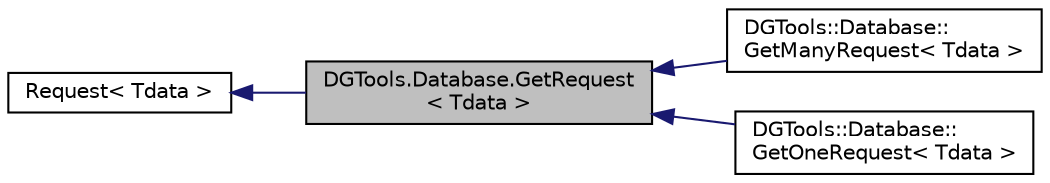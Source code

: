 digraph "DGTools.Database.GetRequest&lt; Tdata &gt;"
{
 // LATEX_PDF_SIZE
  edge [fontname="Helvetica",fontsize="10",labelfontname="Helvetica",labelfontsize="10"];
  node [fontname="Helvetica",fontsize="10",shape=record];
  rankdir="LR";
  Node0 [label="DGTools.Database.GetRequest\l\< Tdata \>",height=0.2,width=0.4,color="black", fillcolor="grey75", style="filled", fontcolor="black",tooltip=" "];
  Node1 -> Node0 [dir="back",color="midnightblue",fontsize="10",style="solid",fontname="Helvetica"];
  Node1 [label="Request\< Tdata \>",height=0.2,width=0.4,color="black", fillcolor="white", style="filled",URL="$class_d_g_tools_1_1_database_1_1_request.html",tooltip=" "];
  Node0 -> Node2 [dir="back",color="midnightblue",fontsize="10",style="solid",fontname="Helvetica"];
  Node2 [label="DGTools::Database::\lGetManyRequest\< Tdata \>",height=0.2,width=0.4,color="black", fillcolor="white", style="filled",URL="$class_d_g_tools_1_1_database_1_1_get_many_request.html",tooltip=" "];
  Node0 -> Node3 [dir="back",color="midnightblue",fontsize="10",style="solid",fontname="Helvetica"];
  Node3 [label="DGTools::Database::\lGetOneRequest\< Tdata \>",height=0.2,width=0.4,color="black", fillcolor="white", style="filled",URL="$class_d_g_tools_1_1_database_1_1_get_one_request.html",tooltip=" "];
}
